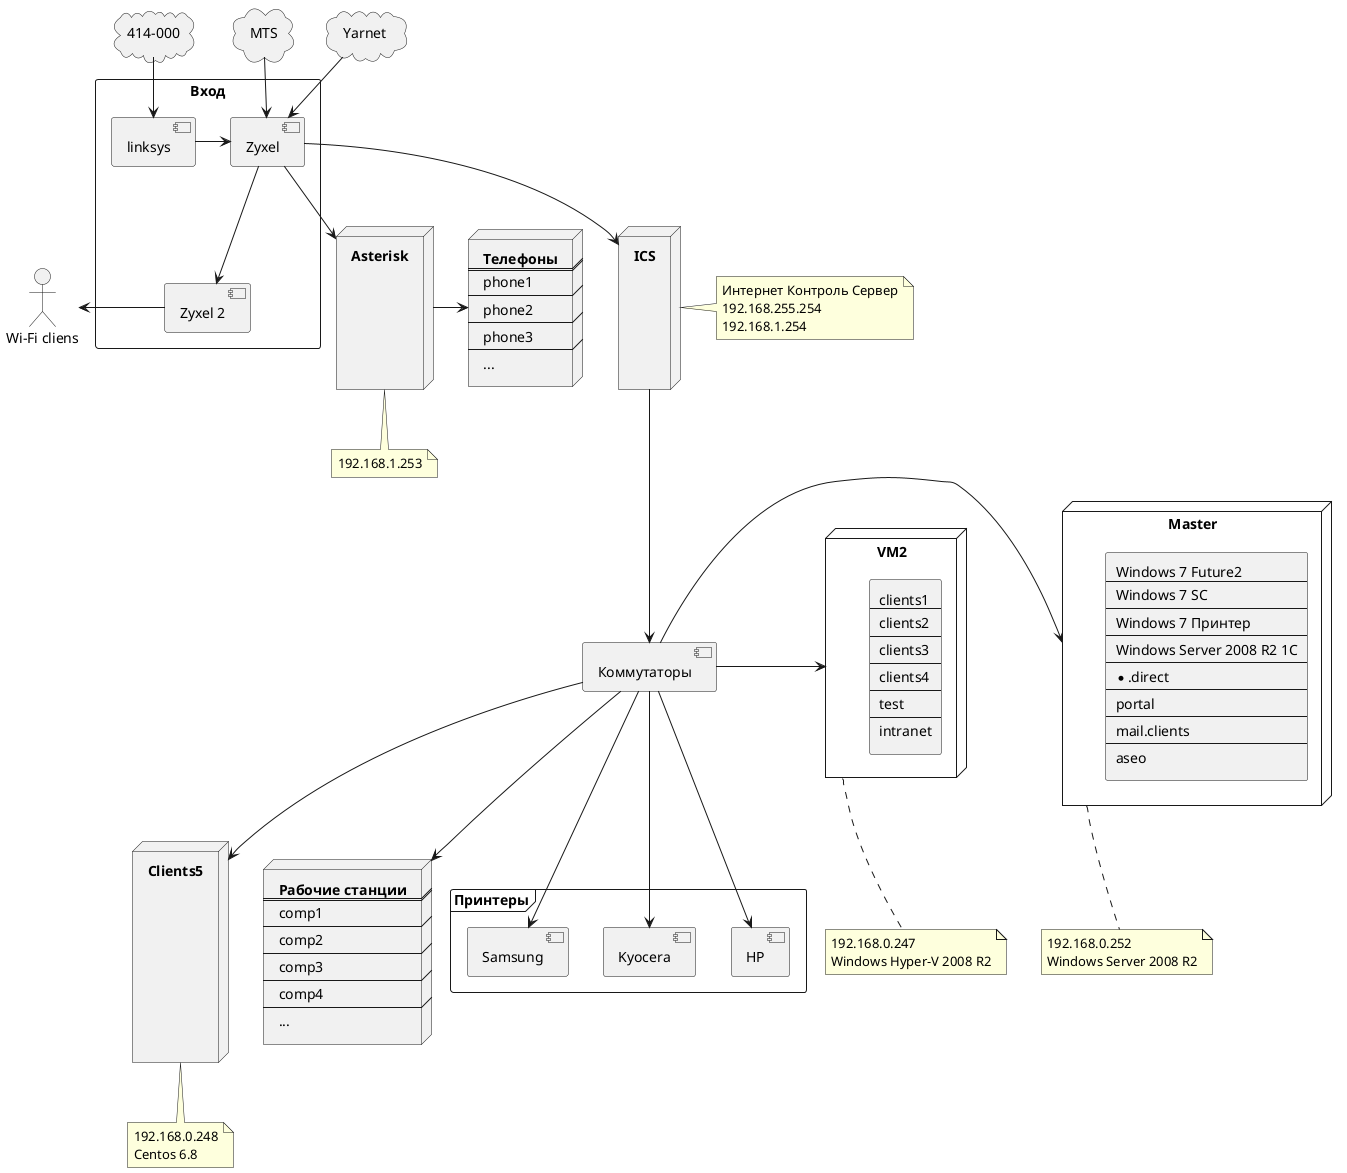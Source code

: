 @startuml

actor "Wi-Fi cliens" as wifi
cloud "414-000" as number
cloud MTS
cloud Yarnet

rectangle "Вход" {
  component "Zyxel Keenetic" as Zyxel
  [Zyxel]
  [Zyxel 2]
  [linksys]
}

node "**Asterisk**\n\n\n\n\n\n" as Asterisk {

}

node phones [
  **Телефоны**
  ====
  phone1
  ----
  phone2
  ----
  phone3
  ----
  ...
]

node "**ICS**\n\n\n\n\n\n" as ICS {
  
}

node VM2 { 
  rectangle r2 [
    clients1
    ----
    clients2
    ----
    clients3
    ----
    clients4
    ----
    test
    ----
    intranet
  ]
}

node "**Clients5**\n\n\n\n\n\n\n\n\n" as Clients5 {
  
}

node Master {
rectangle r1 [
  Windows 7 Future2
  ----
  Windows 7 SC
  ----
  Windows 7 Принтер
  ----
  Windows Server 2008 R2 1С
  ----
  *.direct
  ----
  portal
  ----
  mail.clients
  ----
  aseo
]
}

node comps [
  **Рабочие станции**
  ===
  comp1
  ----
  comp2
  ----
  comp3
  ----
  comp4
  ----
  ...
]

frame "Принтеры" {
  [HP]
  [Kyocera]
  [Samsung]
}

(MTS) -d-> [Zyxel]
(Yarnet) -d-> [Zyxel]
[Zyxel] --> [Zyxel 2]
[Zyxel] --> Asterisk

[Zyxel 2] -l-> wifi

[Zyxel] --> ICS
ICS -d--> [Коммутаторы]

number --> [linksys]
[linksys] -> [Zyxel]
Asterisk -r-> phones

[Коммутаторы] -> VM2
[Коммутаторы] -> Master
[Коммутаторы] -d-> Clients5
[Коммутаторы] --> [HP]
[Коммутаторы] --> [Kyocera]
[Коммутаторы] --> [Samsung]
[Коммутаторы] --> comps


note bottom of VM2
  192.168.0.247
  Windows Hyper-V 2008 R2
end note

note bottom of Master
  192.168.0.252
  Windows Server 2008 R2
end note

note right of ICS
  Интернет Контроль Сервер
  192.168.255.254
  192.168.1.254
end note

note bottom of Asterisk
192.168.1.253
end note

note bottom of Clients5
192.168.0.248
Centos 6.8
end note

@enduml